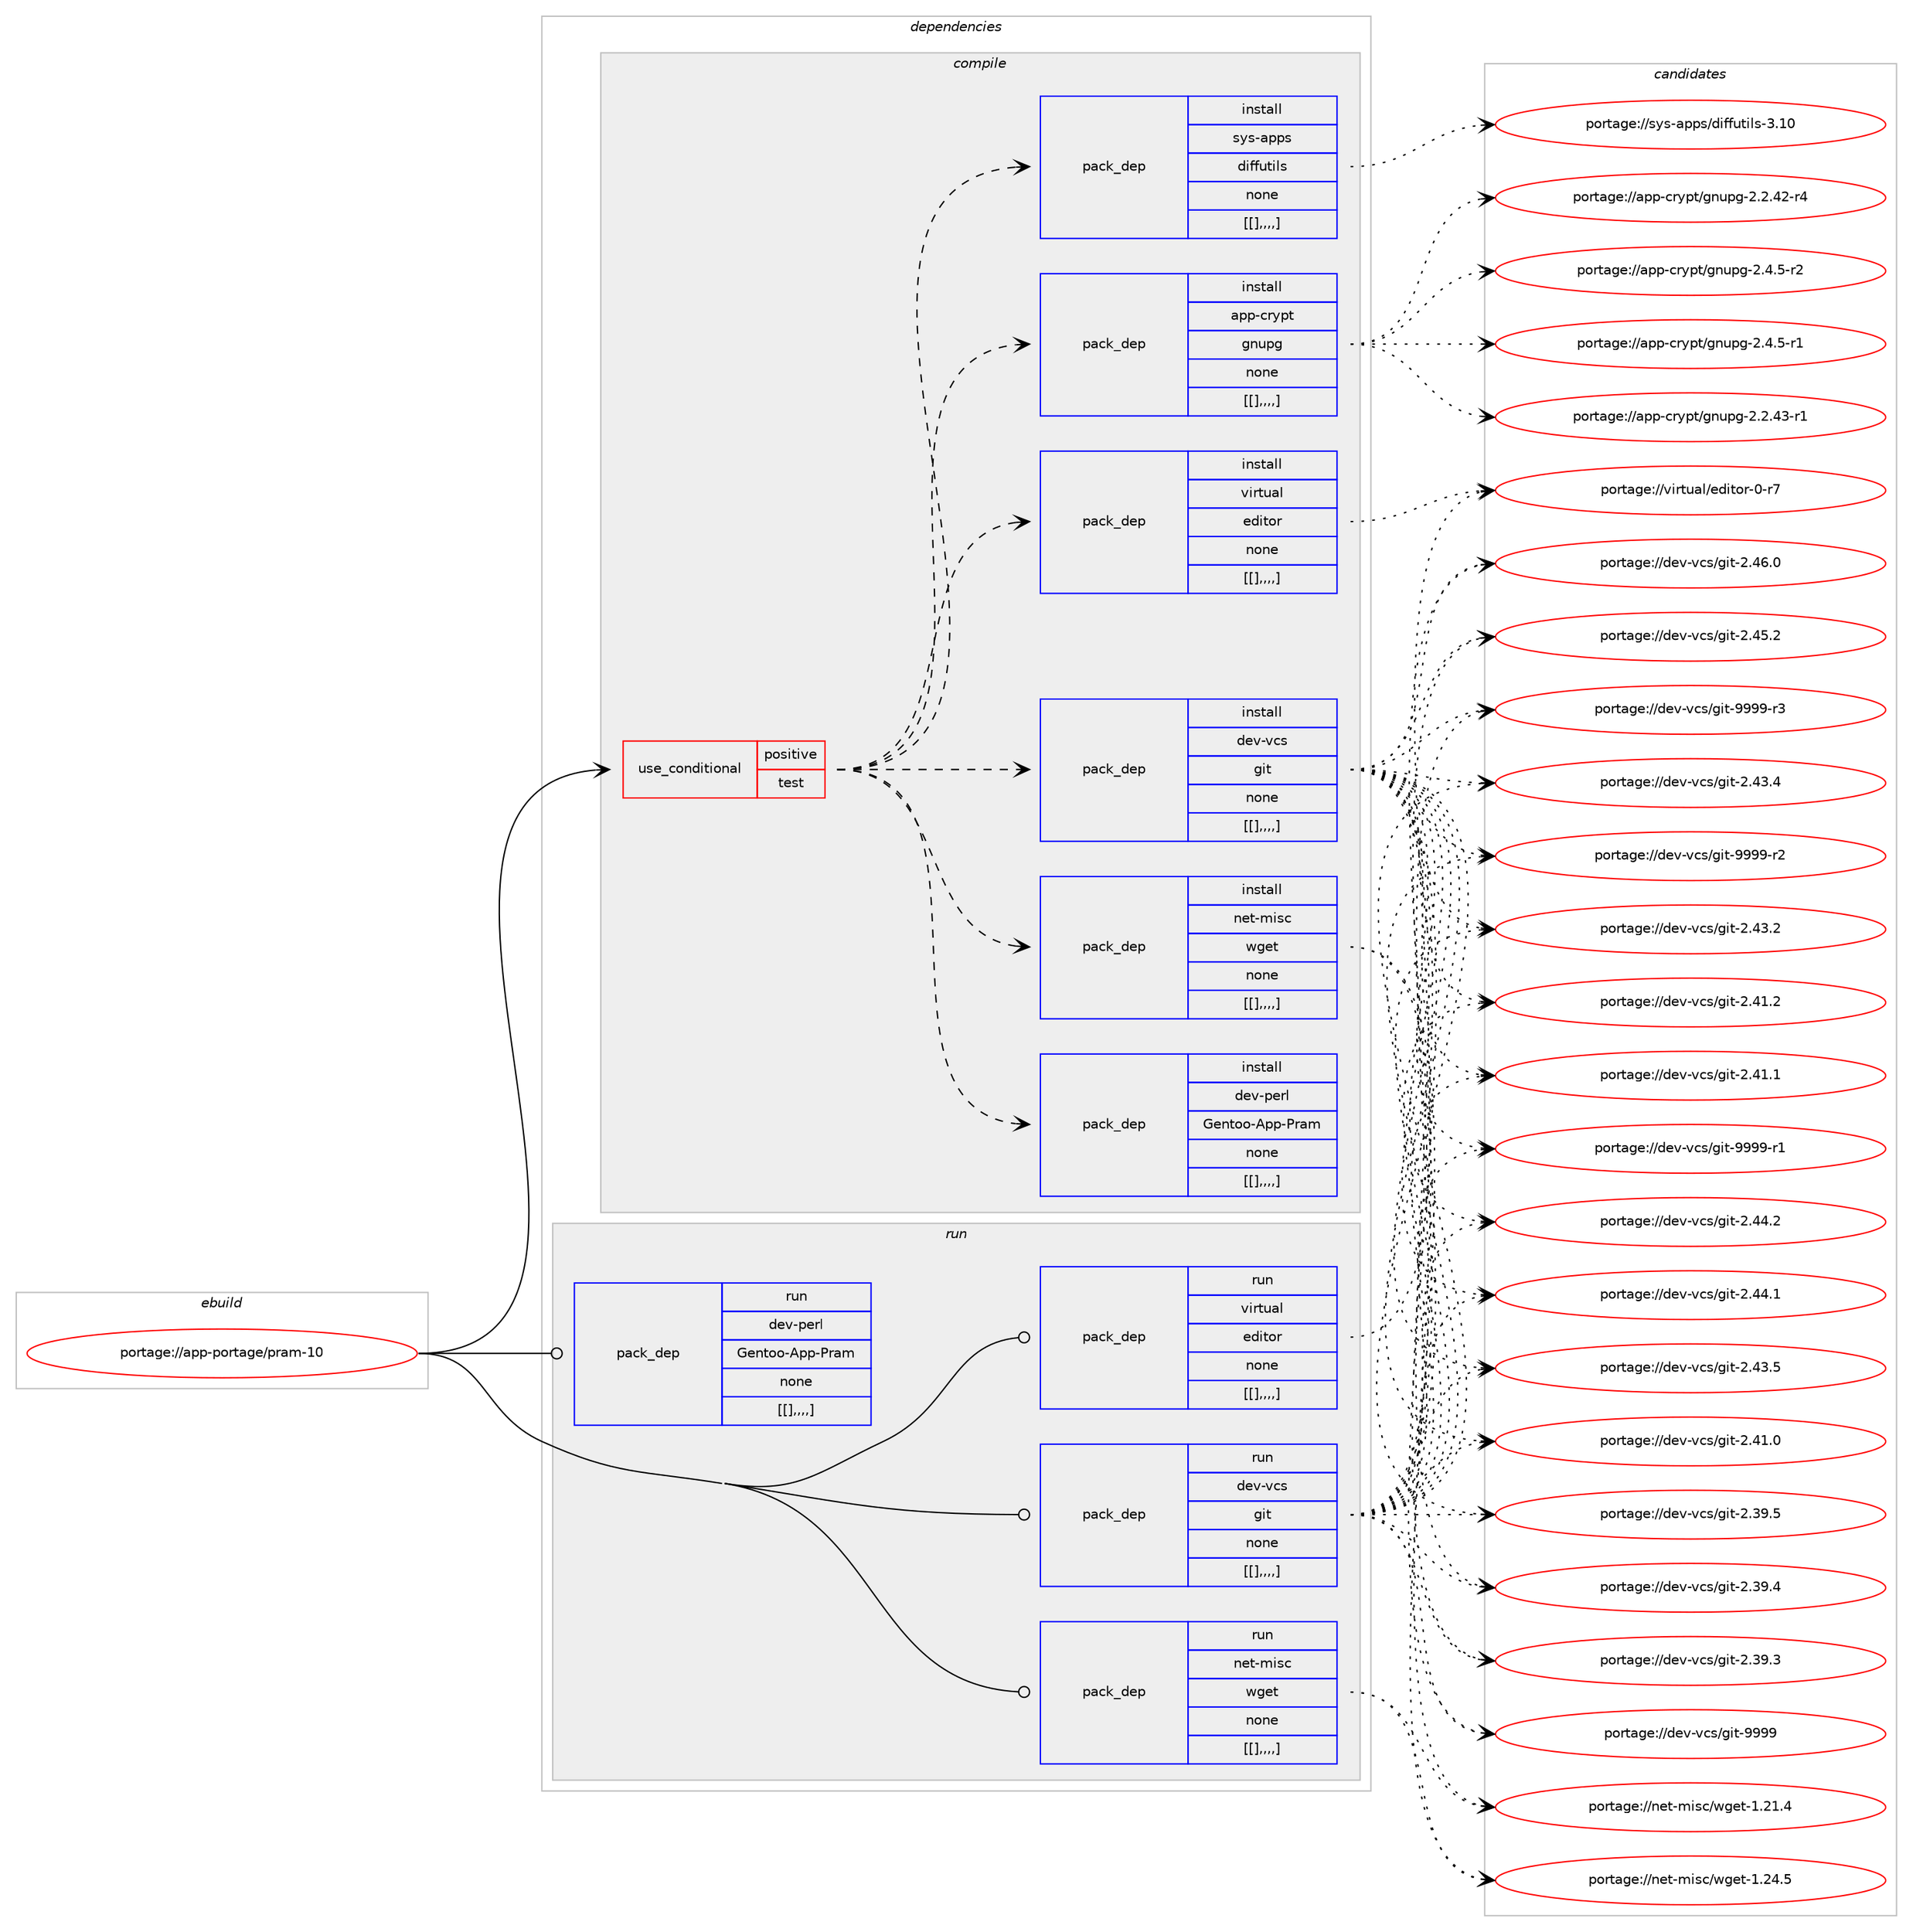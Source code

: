 digraph prolog {

# *************
# Graph options
# *************

newrank=true;
concentrate=true;
compound=true;
graph [rankdir=LR,fontname=Helvetica,fontsize=10,ranksep=1.5];#, ranksep=2.5, nodesep=0.2];
edge  [arrowhead=vee];
node  [fontname=Helvetica,fontsize=10];

# **********
# The ebuild
# **********

subgraph cluster_leftcol {
color=gray;
label=<<i>ebuild</i>>;
id [label="portage://app-portage/pram-10", color=red, width=4, href="../app-portage/pram-10.svg"];
}

# ****************
# The dependencies
# ****************

subgraph cluster_midcol {
color=gray;
label=<<i>dependencies</i>>;
subgraph cluster_compile {
fillcolor="#eeeeee";
style=filled;
label=<<i>compile</i>>;
subgraph cond14403 {
dependency51905 [label=<<TABLE BORDER="0" CELLBORDER="1" CELLSPACING="0" CELLPADDING="4"><TR><TD ROWSPAN="3" CELLPADDING="10">use_conditional</TD></TR><TR><TD>positive</TD></TR><TR><TD>test</TD></TR></TABLE>>, shape=none, color=red];
subgraph pack37024 {
dependency51906 [label=<<TABLE BORDER="0" CELLBORDER="1" CELLSPACING="0" CELLPADDING="4" WIDTH="220"><TR><TD ROWSPAN="6" CELLPADDING="30">pack_dep</TD></TR><TR><TD WIDTH="110">install</TD></TR><TR><TD>dev-vcs</TD></TR><TR><TD>git</TD></TR><TR><TD>none</TD></TR><TR><TD>[[],,,,]</TD></TR></TABLE>>, shape=none, color=blue];
}
dependency51905:e -> dependency51906:w [weight=20,style="dashed",arrowhead="vee"];
subgraph pack37025 {
dependency51907 [label=<<TABLE BORDER="0" CELLBORDER="1" CELLSPACING="0" CELLPADDING="4" WIDTH="220"><TR><TD ROWSPAN="6" CELLPADDING="30">pack_dep</TD></TR><TR><TD WIDTH="110">install</TD></TR><TR><TD>net-misc</TD></TR><TR><TD>wget</TD></TR><TR><TD>none</TD></TR><TR><TD>[[],,,,]</TD></TR></TABLE>>, shape=none, color=blue];
}
dependency51905:e -> dependency51907:w [weight=20,style="dashed",arrowhead="vee"];
subgraph pack37026 {
dependency51908 [label=<<TABLE BORDER="0" CELLBORDER="1" CELLSPACING="0" CELLPADDING="4" WIDTH="220"><TR><TD ROWSPAN="6" CELLPADDING="30">pack_dep</TD></TR><TR><TD WIDTH="110">install</TD></TR><TR><TD>virtual</TD></TR><TR><TD>editor</TD></TR><TR><TD>none</TD></TR><TR><TD>[[],,,,]</TD></TR></TABLE>>, shape=none, color=blue];
}
dependency51905:e -> dependency51908:w [weight=20,style="dashed",arrowhead="vee"];
subgraph pack37027 {
dependency51909 [label=<<TABLE BORDER="0" CELLBORDER="1" CELLSPACING="0" CELLPADDING="4" WIDTH="220"><TR><TD ROWSPAN="6" CELLPADDING="30">pack_dep</TD></TR><TR><TD WIDTH="110">install</TD></TR><TR><TD>dev-perl</TD></TR><TR><TD>Gentoo-App-Pram</TD></TR><TR><TD>none</TD></TR><TR><TD>[[],,,,]</TD></TR></TABLE>>, shape=none, color=blue];
}
dependency51905:e -> dependency51909:w [weight=20,style="dashed",arrowhead="vee"];
subgraph pack37028 {
dependency51910 [label=<<TABLE BORDER="0" CELLBORDER="1" CELLSPACING="0" CELLPADDING="4" WIDTH="220"><TR><TD ROWSPAN="6" CELLPADDING="30">pack_dep</TD></TR><TR><TD WIDTH="110">install</TD></TR><TR><TD>app-crypt</TD></TR><TR><TD>gnupg</TD></TR><TR><TD>none</TD></TR><TR><TD>[[],,,,]</TD></TR></TABLE>>, shape=none, color=blue];
}
dependency51905:e -> dependency51910:w [weight=20,style="dashed",arrowhead="vee"];
subgraph pack37029 {
dependency51911 [label=<<TABLE BORDER="0" CELLBORDER="1" CELLSPACING="0" CELLPADDING="4" WIDTH="220"><TR><TD ROWSPAN="6" CELLPADDING="30">pack_dep</TD></TR><TR><TD WIDTH="110">install</TD></TR><TR><TD>sys-apps</TD></TR><TR><TD>diffutils</TD></TR><TR><TD>none</TD></TR><TR><TD>[[],,,,]</TD></TR></TABLE>>, shape=none, color=blue];
}
dependency51905:e -> dependency51911:w [weight=20,style="dashed",arrowhead="vee"];
}
id:e -> dependency51905:w [weight=20,style="solid",arrowhead="vee"];
}
subgraph cluster_compileandrun {
fillcolor="#eeeeee";
style=filled;
label=<<i>compile and run</i>>;
}
subgraph cluster_run {
fillcolor="#eeeeee";
style=filled;
label=<<i>run</i>>;
subgraph pack37030 {
dependency51912 [label=<<TABLE BORDER="0" CELLBORDER="1" CELLSPACING="0" CELLPADDING="4" WIDTH="220"><TR><TD ROWSPAN="6" CELLPADDING="30">pack_dep</TD></TR><TR><TD WIDTH="110">run</TD></TR><TR><TD>dev-vcs</TD></TR><TR><TD>git</TD></TR><TR><TD>none</TD></TR><TR><TD>[[],,,,]</TD></TR></TABLE>>, shape=none, color=blue];
}
id:e -> dependency51912:w [weight=20,style="solid",arrowhead="odot"];
subgraph pack37031 {
dependency51913 [label=<<TABLE BORDER="0" CELLBORDER="1" CELLSPACING="0" CELLPADDING="4" WIDTH="220"><TR><TD ROWSPAN="6" CELLPADDING="30">pack_dep</TD></TR><TR><TD WIDTH="110">run</TD></TR><TR><TD>net-misc</TD></TR><TR><TD>wget</TD></TR><TR><TD>none</TD></TR><TR><TD>[[],,,,]</TD></TR></TABLE>>, shape=none, color=blue];
}
id:e -> dependency51913:w [weight=20,style="solid",arrowhead="odot"];
subgraph pack37032 {
dependency51914 [label=<<TABLE BORDER="0" CELLBORDER="1" CELLSPACING="0" CELLPADDING="4" WIDTH="220"><TR><TD ROWSPAN="6" CELLPADDING="30">pack_dep</TD></TR><TR><TD WIDTH="110">run</TD></TR><TR><TD>virtual</TD></TR><TR><TD>editor</TD></TR><TR><TD>none</TD></TR><TR><TD>[[],,,,]</TD></TR></TABLE>>, shape=none, color=blue];
}
id:e -> dependency51914:w [weight=20,style="solid",arrowhead="odot"];
subgraph pack37033 {
dependency51915 [label=<<TABLE BORDER="0" CELLBORDER="1" CELLSPACING="0" CELLPADDING="4" WIDTH="220"><TR><TD ROWSPAN="6" CELLPADDING="30">pack_dep</TD></TR><TR><TD WIDTH="110">run</TD></TR><TR><TD>dev-perl</TD></TR><TR><TD>Gentoo-App-Pram</TD></TR><TR><TD>none</TD></TR><TR><TD>[[],,,,]</TD></TR></TABLE>>, shape=none, color=blue];
}
id:e -> dependency51915:w [weight=20,style="solid",arrowhead="odot"];
}
}

# **************
# The candidates
# **************

subgraph cluster_choices {
rank=same;
color=gray;
label=<<i>candidates</i>>;

subgraph choice37024 {
color=black;
nodesep=1;
choice10010111845118991154710310511645575757574511451 [label="portage://dev-vcs/git-9999-r3", color=red, width=4,href="../dev-vcs/git-9999-r3.svg"];
choice10010111845118991154710310511645575757574511450 [label="portage://dev-vcs/git-9999-r2", color=red, width=4,href="../dev-vcs/git-9999-r2.svg"];
choice10010111845118991154710310511645575757574511449 [label="portage://dev-vcs/git-9999-r1", color=red, width=4,href="../dev-vcs/git-9999-r1.svg"];
choice1001011184511899115471031051164557575757 [label="portage://dev-vcs/git-9999", color=red, width=4,href="../dev-vcs/git-9999.svg"];
choice10010111845118991154710310511645504652544648 [label="portage://dev-vcs/git-2.46.0", color=red, width=4,href="../dev-vcs/git-2.46.0.svg"];
choice10010111845118991154710310511645504652534650 [label="portage://dev-vcs/git-2.45.2", color=red, width=4,href="../dev-vcs/git-2.45.2.svg"];
choice10010111845118991154710310511645504652524650 [label="portage://dev-vcs/git-2.44.2", color=red, width=4,href="../dev-vcs/git-2.44.2.svg"];
choice10010111845118991154710310511645504652524649 [label="portage://dev-vcs/git-2.44.1", color=red, width=4,href="../dev-vcs/git-2.44.1.svg"];
choice10010111845118991154710310511645504652514653 [label="portage://dev-vcs/git-2.43.5", color=red, width=4,href="../dev-vcs/git-2.43.5.svg"];
choice10010111845118991154710310511645504652514652 [label="portage://dev-vcs/git-2.43.4", color=red, width=4,href="../dev-vcs/git-2.43.4.svg"];
choice10010111845118991154710310511645504652514650 [label="portage://dev-vcs/git-2.43.2", color=red, width=4,href="../dev-vcs/git-2.43.2.svg"];
choice10010111845118991154710310511645504652494650 [label="portage://dev-vcs/git-2.41.2", color=red, width=4,href="../dev-vcs/git-2.41.2.svg"];
choice10010111845118991154710310511645504652494649 [label="portage://dev-vcs/git-2.41.1", color=red, width=4,href="../dev-vcs/git-2.41.1.svg"];
choice10010111845118991154710310511645504652494648 [label="portage://dev-vcs/git-2.41.0", color=red, width=4,href="../dev-vcs/git-2.41.0.svg"];
choice10010111845118991154710310511645504651574653 [label="portage://dev-vcs/git-2.39.5", color=red, width=4,href="../dev-vcs/git-2.39.5.svg"];
choice10010111845118991154710310511645504651574652 [label="portage://dev-vcs/git-2.39.4", color=red, width=4,href="../dev-vcs/git-2.39.4.svg"];
choice10010111845118991154710310511645504651574651 [label="portage://dev-vcs/git-2.39.3", color=red, width=4,href="../dev-vcs/git-2.39.3.svg"];
dependency51906:e -> choice10010111845118991154710310511645575757574511451:w [style=dotted,weight="100"];
dependency51906:e -> choice10010111845118991154710310511645575757574511450:w [style=dotted,weight="100"];
dependency51906:e -> choice10010111845118991154710310511645575757574511449:w [style=dotted,weight="100"];
dependency51906:e -> choice1001011184511899115471031051164557575757:w [style=dotted,weight="100"];
dependency51906:e -> choice10010111845118991154710310511645504652544648:w [style=dotted,weight="100"];
dependency51906:e -> choice10010111845118991154710310511645504652534650:w [style=dotted,weight="100"];
dependency51906:e -> choice10010111845118991154710310511645504652524650:w [style=dotted,weight="100"];
dependency51906:e -> choice10010111845118991154710310511645504652524649:w [style=dotted,weight="100"];
dependency51906:e -> choice10010111845118991154710310511645504652514653:w [style=dotted,weight="100"];
dependency51906:e -> choice10010111845118991154710310511645504652514652:w [style=dotted,weight="100"];
dependency51906:e -> choice10010111845118991154710310511645504652514650:w [style=dotted,weight="100"];
dependency51906:e -> choice10010111845118991154710310511645504652494650:w [style=dotted,weight="100"];
dependency51906:e -> choice10010111845118991154710310511645504652494649:w [style=dotted,weight="100"];
dependency51906:e -> choice10010111845118991154710310511645504652494648:w [style=dotted,weight="100"];
dependency51906:e -> choice10010111845118991154710310511645504651574653:w [style=dotted,weight="100"];
dependency51906:e -> choice10010111845118991154710310511645504651574652:w [style=dotted,weight="100"];
dependency51906:e -> choice10010111845118991154710310511645504651574651:w [style=dotted,weight="100"];
}
subgraph choice37025 {
color=black;
nodesep=1;
choice11010111645109105115994711910310111645494650524653 [label="portage://net-misc/wget-1.24.5", color=red, width=4,href="../net-misc/wget-1.24.5.svg"];
choice11010111645109105115994711910310111645494650494652 [label="portage://net-misc/wget-1.21.4", color=red, width=4,href="../net-misc/wget-1.21.4.svg"];
dependency51907:e -> choice11010111645109105115994711910310111645494650524653:w [style=dotted,weight="100"];
dependency51907:e -> choice11010111645109105115994711910310111645494650494652:w [style=dotted,weight="100"];
}
subgraph choice37026 {
color=black;
nodesep=1;
choice118105114116117971084710110010511611111445484511455 [label="portage://virtual/editor-0-r7", color=red, width=4,href="../virtual/editor-0-r7.svg"];
dependency51908:e -> choice118105114116117971084710110010511611111445484511455:w [style=dotted,weight="100"];
}
subgraph choice37027 {
color=black;
nodesep=1;
}
subgraph choice37028 {
color=black;
nodesep=1;
choice971121124599114121112116471031101171121034550465246534511450 [label="portage://app-crypt/gnupg-2.4.5-r2", color=red, width=4,href="../app-crypt/gnupg-2.4.5-r2.svg"];
choice971121124599114121112116471031101171121034550465246534511449 [label="portage://app-crypt/gnupg-2.4.5-r1", color=red, width=4,href="../app-crypt/gnupg-2.4.5-r1.svg"];
choice97112112459911412111211647103110117112103455046504652514511449 [label="portage://app-crypt/gnupg-2.2.43-r1", color=red, width=4,href="../app-crypt/gnupg-2.2.43-r1.svg"];
choice97112112459911412111211647103110117112103455046504652504511452 [label="portage://app-crypt/gnupg-2.2.42-r4", color=red, width=4,href="../app-crypt/gnupg-2.2.42-r4.svg"];
dependency51910:e -> choice971121124599114121112116471031101171121034550465246534511450:w [style=dotted,weight="100"];
dependency51910:e -> choice971121124599114121112116471031101171121034550465246534511449:w [style=dotted,weight="100"];
dependency51910:e -> choice97112112459911412111211647103110117112103455046504652514511449:w [style=dotted,weight="100"];
dependency51910:e -> choice97112112459911412111211647103110117112103455046504652504511452:w [style=dotted,weight="100"];
}
subgraph choice37029 {
color=black;
nodesep=1;
choice1151211154597112112115471001051021021171161051081154551464948 [label="portage://sys-apps/diffutils-3.10", color=red, width=4,href="../sys-apps/diffutils-3.10.svg"];
dependency51911:e -> choice1151211154597112112115471001051021021171161051081154551464948:w [style=dotted,weight="100"];
}
subgraph choice37030 {
color=black;
nodesep=1;
choice10010111845118991154710310511645575757574511451 [label="portage://dev-vcs/git-9999-r3", color=red, width=4,href="../dev-vcs/git-9999-r3.svg"];
choice10010111845118991154710310511645575757574511450 [label="portage://dev-vcs/git-9999-r2", color=red, width=4,href="../dev-vcs/git-9999-r2.svg"];
choice10010111845118991154710310511645575757574511449 [label="portage://dev-vcs/git-9999-r1", color=red, width=4,href="../dev-vcs/git-9999-r1.svg"];
choice1001011184511899115471031051164557575757 [label="portage://dev-vcs/git-9999", color=red, width=4,href="../dev-vcs/git-9999.svg"];
choice10010111845118991154710310511645504652544648 [label="portage://dev-vcs/git-2.46.0", color=red, width=4,href="../dev-vcs/git-2.46.0.svg"];
choice10010111845118991154710310511645504652534650 [label="portage://dev-vcs/git-2.45.2", color=red, width=4,href="../dev-vcs/git-2.45.2.svg"];
choice10010111845118991154710310511645504652524650 [label="portage://dev-vcs/git-2.44.2", color=red, width=4,href="../dev-vcs/git-2.44.2.svg"];
choice10010111845118991154710310511645504652524649 [label="portage://dev-vcs/git-2.44.1", color=red, width=4,href="../dev-vcs/git-2.44.1.svg"];
choice10010111845118991154710310511645504652514653 [label="portage://dev-vcs/git-2.43.5", color=red, width=4,href="../dev-vcs/git-2.43.5.svg"];
choice10010111845118991154710310511645504652514652 [label="portage://dev-vcs/git-2.43.4", color=red, width=4,href="../dev-vcs/git-2.43.4.svg"];
choice10010111845118991154710310511645504652514650 [label="portage://dev-vcs/git-2.43.2", color=red, width=4,href="../dev-vcs/git-2.43.2.svg"];
choice10010111845118991154710310511645504652494650 [label="portage://dev-vcs/git-2.41.2", color=red, width=4,href="../dev-vcs/git-2.41.2.svg"];
choice10010111845118991154710310511645504652494649 [label="portage://dev-vcs/git-2.41.1", color=red, width=4,href="../dev-vcs/git-2.41.1.svg"];
choice10010111845118991154710310511645504652494648 [label="portage://dev-vcs/git-2.41.0", color=red, width=4,href="../dev-vcs/git-2.41.0.svg"];
choice10010111845118991154710310511645504651574653 [label="portage://dev-vcs/git-2.39.5", color=red, width=4,href="../dev-vcs/git-2.39.5.svg"];
choice10010111845118991154710310511645504651574652 [label="portage://dev-vcs/git-2.39.4", color=red, width=4,href="../dev-vcs/git-2.39.4.svg"];
choice10010111845118991154710310511645504651574651 [label="portage://dev-vcs/git-2.39.3", color=red, width=4,href="../dev-vcs/git-2.39.3.svg"];
dependency51912:e -> choice10010111845118991154710310511645575757574511451:w [style=dotted,weight="100"];
dependency51912:e -> choice10010111845118991154710310511645575757574511450:w [style=dotted,weight="100"];
dependency51912:e -> choice10010111845118991154710310511645575757574511449:w [style=dotted,weight="100"];
dependency51912:e -> choice1001011184511899115471031051164557575757:w [style=dotted,weight="100"];
dependency51912:e -> choice10010111845118991154710310511645504652544648:w [style=dotted,weight="100"];
dependency51912:e -> choice10010111845118991154710310511645504652534650:w [style=dotted,weight="100"];
dependency51912:e -> choice10010111845118991154710310511645504652524650:w [style=dotted,weight="100"];
dependency51912:e -> choice10010111845118991154710310511645504652524649:w [style=dotted,weight="100"];
dependency51912:e -> choice10010111845118991154710310511645504652514653:w [style=dotted,weight="100"];
dependency51912:e -> choice10010111845118991154710310511645504652514652:w [style=dotted,weight="100"];
dependency51912:e -> choice10010111845118991154710310511645504652514650:w [style=dotted,weight="100"];
dependency51912:e -> choice10010111845118991154710310511645504652494650:w [style=dotted,weight="100"];
dependency51912:e -> choice10010111845118991154710310511645504652494649:w [style=dotted,weight="100"];
dependency51912:e -> choice10010111845118991154710310511645504652494648:w [style=dotted,weight="100"];
dependency51912:e -> choice10010111845118991154710310511645504651574653:w [style=dotted,weight="100"];
dependency51912:e -> choice10010111845118991154710310511645504651574652:w [style=dotted,weight="100"];
dependency51912:e -> choice10010111845118991154710310511645504651574651:w [style=dotted,weight="100"];
}
subgraph choice37031 {
color=black;
nodesep=1;
choice11010111645109105115994711910310111645494650524653 [label="portage://net-misc/wget-1.24.5", color=red, width=4,href="../net-misc/wget-1.24.5.svg"];
choice11010111645109105115994711910310111645494650494652 [label="portage://net-misc/wget-1.21.4", color=red, width=4,href="../net-misc/wget-1.21.4.svg"];
dependency51913:e -> choice11010111645109105115994711910310111645494650524653:w [style=dotted,weight="100"];
dependency51913:e -> choice11010111645109105115994711910310111645494650494652:w [style=dotted,weight="100"];
}
subgraph choice37032 {
color=black;
nodesep=1;
choice118105114116117971084710110010511611111445484511455 [label="portage://virtual/editor-0-r7", color=red, width=4,href="../virtual/editor-0-r7.svg"];
dependency51914:e -> choice118105114116117971084710110010511611111445484511455:w [style=dotted,weight="100"];
}
subgraph choice37033 {
color=black;
nodesep=1;
}
}

}
